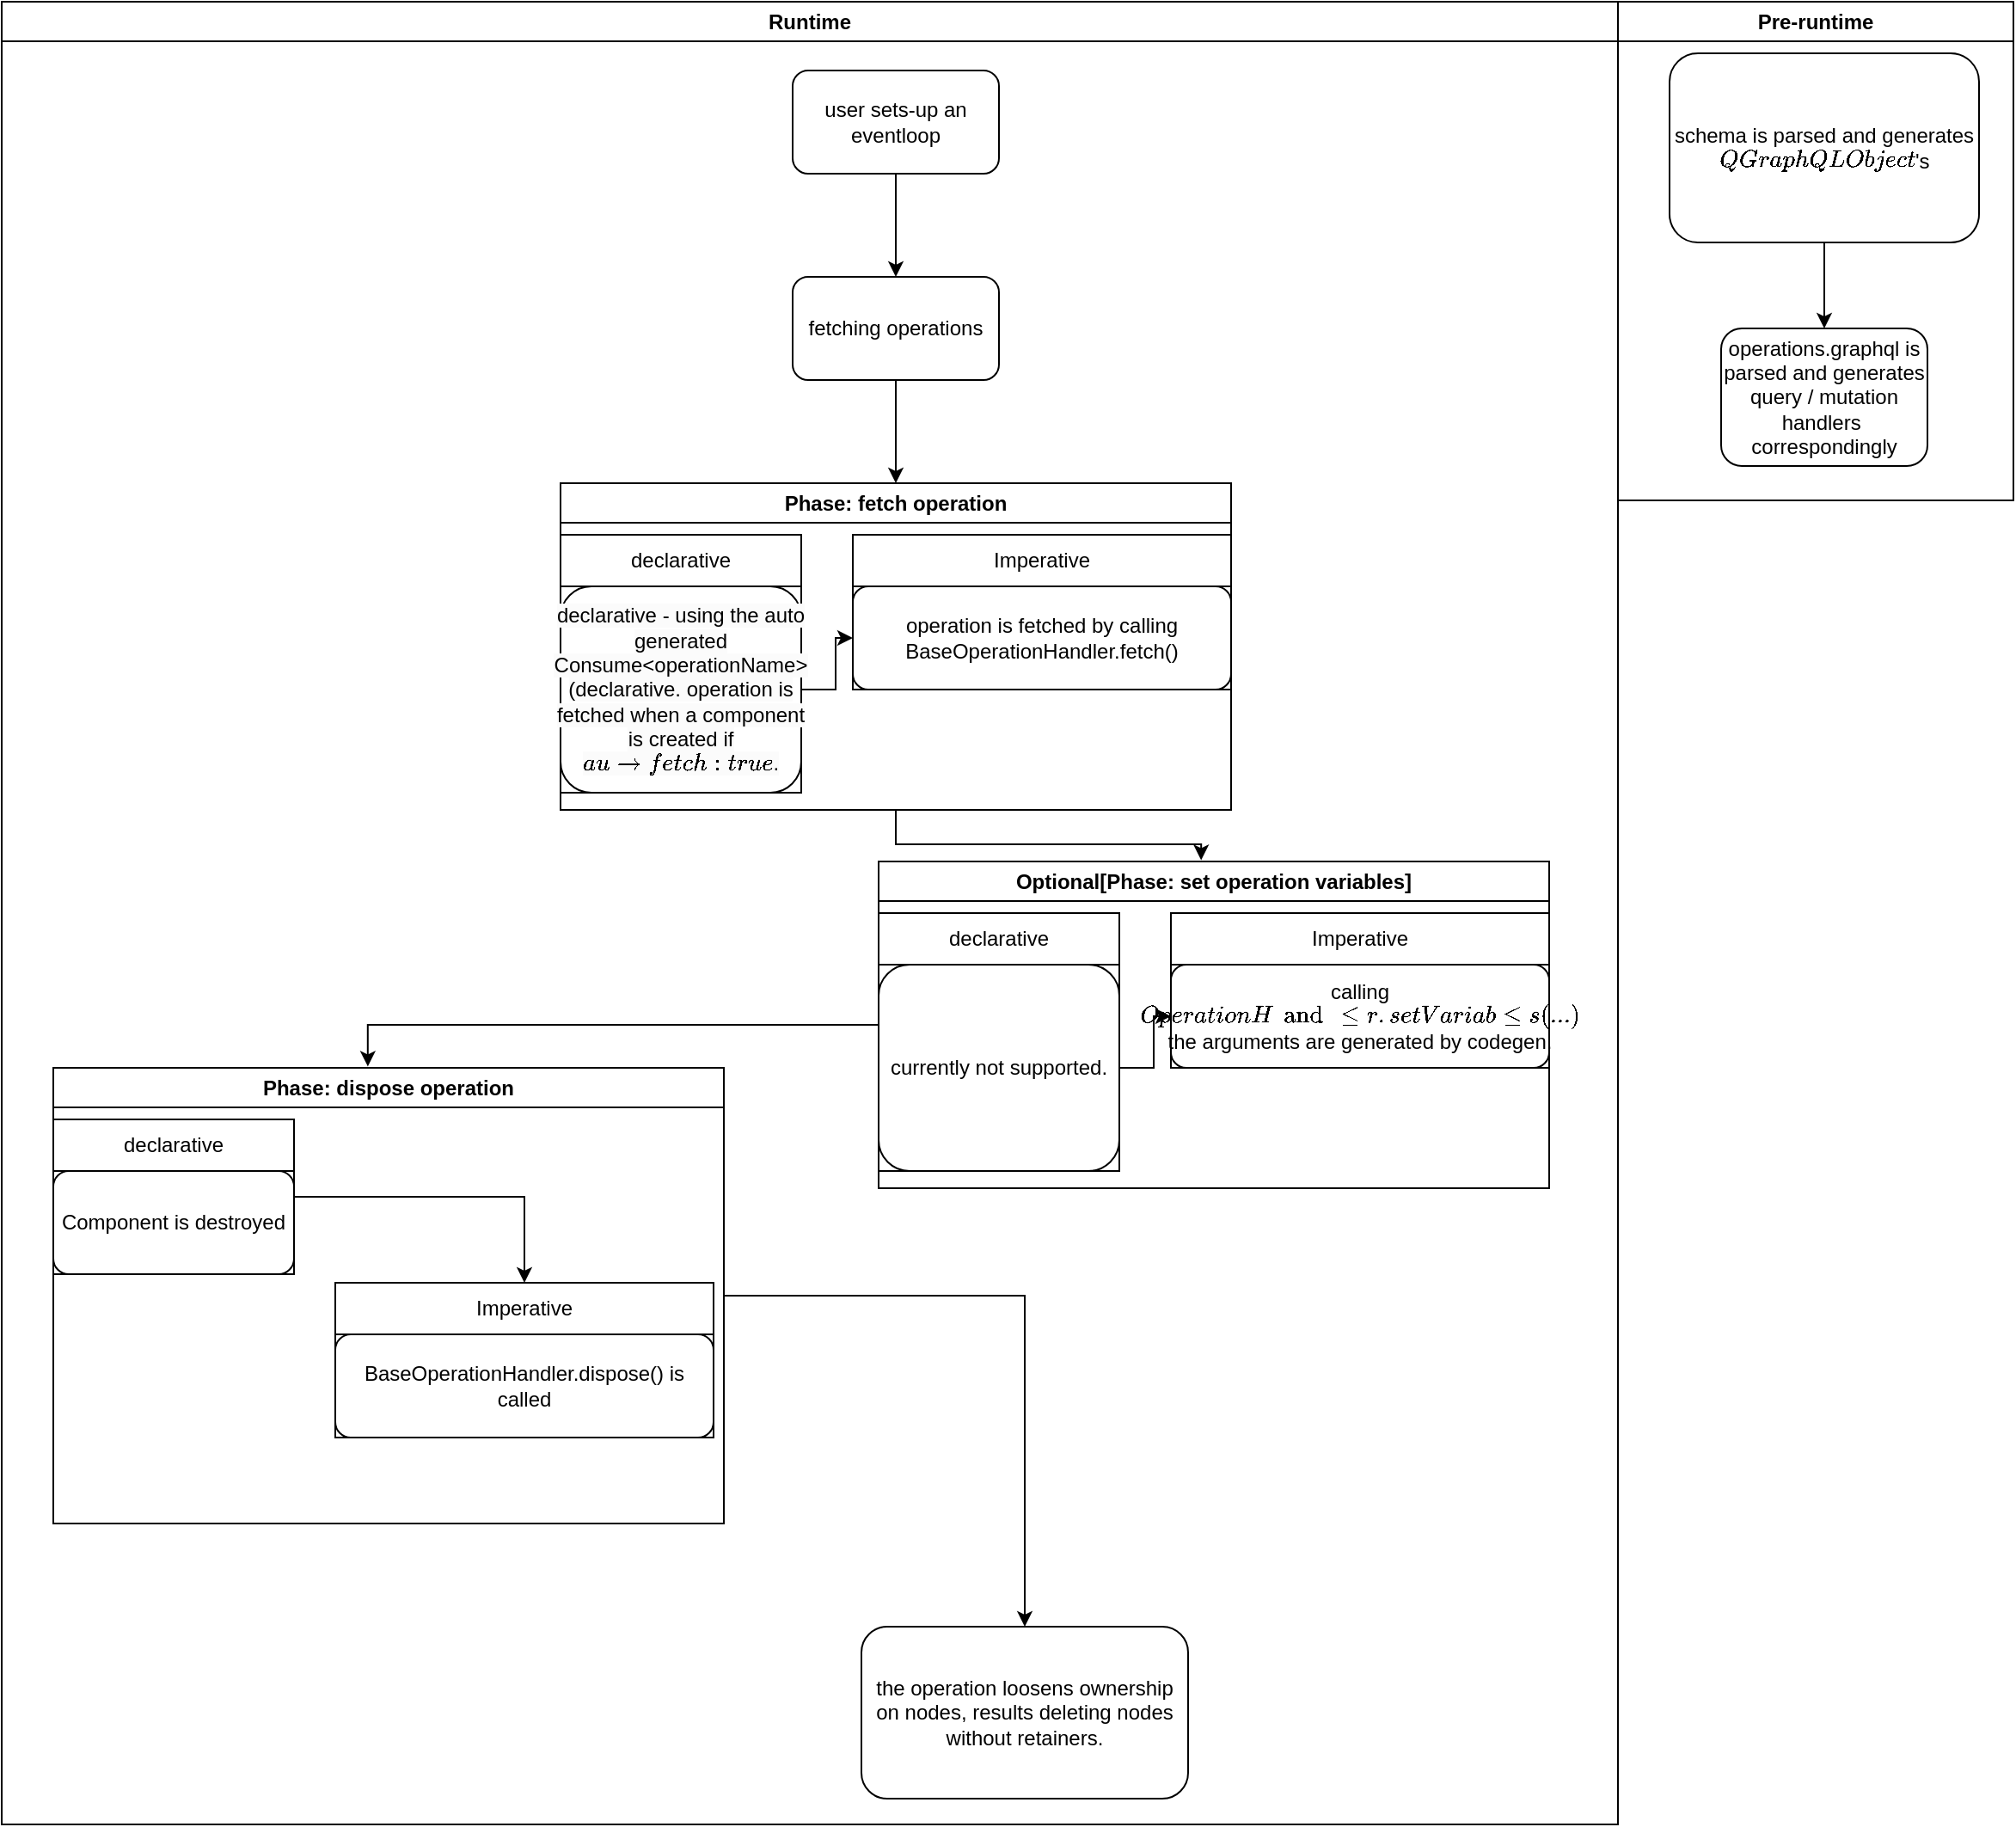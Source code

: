 <mxfile version="21.0.6" type="github">
  <diagram id="C5RBs43oDa-KdzZeNtuy" name="v0.3">
    <mxGraphModel dx="2770" dy="1066" grid="1" gridSize="10" guides="1" tooltips="1" connect="1" arrows="1" fold="1" page="1" pageScale="1" pageWidth="827" pageHeight="1169" math="0" shadow="0">
      <root>
        <mxCell id="WIyWlLk6GJQsqaUBKTNV-0" />
        <mxCell id="WIyWlLk6GJQsqaUBKTNV-1" parent="WIyWlLk6GJQsqaUBKTNV-0" />
        <mxCell id="EOmv4hRw70twa0YLxiHF-4" value="Pre-runtime&lt;br&gt;" style="swimlane;whiteSpace=wrap;html=1;" parent="WIyWlLk6GJQsqaUBKTNV-1" vertex="1">
          <mxGeometry x="250" y="40" width="230" height="290" as="geometry">
            <mxRectangle x="420" y="40" width="110" height="30" as="alternateBounds" />
          </mxGeometry>
        </mxCell>
        <mxCell id="EOmv4hRw70twa0YLxiHF-8" value="" style="edgeStyle=orthogonalEdgeStyle;rounded=0;orthogonalLoop=1;jettySize=auto;html=1;" parent="EOmv4hRw70twa0YLxiHF-4" source="EOmv4hRw70twa0YLxiHF-5" target="EOmv4hRw70twa0YLxiHF-7" edge="1">
          <mxGeometry relative="1" as="geometry" />
        </mxCell>
        <mxCell id="EOmv4hRw70twa0YLxiHF-5" value="schema is parsed and generates `QGraphQLObject`&#39;s" style="rounded=1;whiteSpace=wrap;html=1;" parent="EOmv4hRw70twa0YLxiHF-4" vertex="1">
          <mxGeometry x="30" y="30" width="180" height="110" as="geometry" />
        </mxCell>
        <mxCell id="EOmv4hRw70twa0YLxiHF-7" value="operations.graphql is parsed and generates query / mutation handlers&amp;nbsp; correspondingly" style="whiteSpace=wrap;html=1;rounded=1;" parent="EOmv4hRw70twa0YLxiHF-4" vertex="1">
          <mxGeometry x="60" y="190" width="120" height="80" as="geometry" />
        </mxCell>
        <mxCell id="vrsXb0neiV9GhgLSQQDM-0" value="Runtime&lt;br&gt;" style="swimlane;whiteSpace=wrap;html=1;" parent="WIyWlLk6GJQsqaUBKTNV-1" vertex="1">
          <mxGeometry x="-690" y="40" width="940" height="1060" as="geometry" />
        </mxCell>
        <mxCell id="Xat6MT_SiIzXH4kpxvsE-2" value="" style="edgeStyle=orthogonalEdgeStyle;rounded=0;orthogonalLoop=1;jettySize=auto;html=1;" parent="vrsXb0neiV9GhgLSQQDM-0" source="vrsXb0neiV9GhgLSQQDM-1" target="Xat6MT_SiIzXH4kpxvsE-1" edge="1">
          <mxGeometry relative="1" as="geometry" />
        </mxCell>
        <mxCell id="vrsXb0neiV9GhgLSQQDM-1" value="user sets-up an eventloop" style="rounded=1;whiteSpace=wrap;html=1;" parent="vrsXb0neiV9GhgLSQQDM-0" vertex="1">
          <mxGeometry x="460" y="40" width="120" height="60" as="geometry" />
        </mxCell>
        <mxCell id="Xat6MT_SiIzXH4kpxvsE-100" style="edgeStyle=orthogonalEdgeStyle;rounded=0;orthogonalLoop=1;jettySize=auto;html=1;" parent="vrsXb0neiV9GhgLSQQDM-0" source="Xat6MT_SiIzXH4kpxvsE-1" target="Xat6MT_SiIzXH4kpxvsE-36" edge="1">
          <mxGeometry relative="1" as="geometry" />
        </mxCell>
        <mxCell id="Xat6MT_SiIzXH4kpxvsE-1" value="fetching operations" style="whiteSpace=wrap;html=1;rounded=1;" parent="vrsXb0neiV9GhgLSQQDM-0" vertex="1">
          <mxGeometry x="460" y="160" width="120" height="60" as="geometry" />
        </mxCell>
        <mxCell id="Xat6MT_SiIzXH4kpxvsE-20" value="the operation loosens ownership on nodes, results deleting nodes without retainers." style="whiteSpace=wrap;html=1;rounded=1;" parent="vrsXb0neiV9GhgLSQQDM-0" vertex="1">
          <mxGeometry x="500" y="945" width="190" height="100" as="geometry" />
        </mxCell>
        <mxCell id="pxtggeWqsl1OcJ_jpayF-8" style="edgeStyle=orthogonalEdgeStyle;rounded=0;orthogonalLoop=1;jettySize=auto;html=1;entryX=0.481;entryY=-0.004;entryDx=0;entryDy=0;entryPerimeter=0;" edge="1" parent="vrsXb0neiV9GhgLSQQDM-0" source="Xat6MT_SiIzXH4kpxvsE-36" target="pxtggeWqsl1OcJ_jpayF-2">
          <mxGeometry relative="1" as="geometry" />
        </mxCell>
        <mxCell id="Xat6MT_SiIzXH4kpxvsE-36" value="Phase: fetch operation" style="swimlane;whiteSpace=wrap;html=1;" parent="vrsXb0neiV9GhgLSQQDM-0" vertex="1">
          <mxGeometry x="325" y="280" width="390" height="190" as="geometry" />
        </mxCell>
        <mxCell id="Xat6MT_SiIzXH4kpxvsE-37" value="declarative" style="swimlane;fontStyle=0;childLayout=stackLayout;horizontal=1;startSize=30;horizontalStack=0;resizeParent=1;resizeParentMax=0;resizeLast=0;collapsible=1;marginBottom=0;whiteSpace=wrap;html=1;" parent="Xat6MT_SiIzXH4kpxvsE-36" vertex="1">
          <mxGeometry y="30" width="140" height="150" as="geometry" />
        </mxCell>
        <mxCell id="Xat6MT_SiIzXH4kpxvsE-7" value="&lt;span style=&quot;color: rgb(0, 0, 0); font-family: Helvetica; font-size: 12px; font-style: normal; font-variant-ligatures: normal; font-variant-caps: normal; font-weight: 400; letter-spacing: normal; orphans: 2; text-align: center; text-indent: 0px; text-transform: none; widows: 2; word-spacing: 0px; -webkit-text-stroke-width: 0px; background-color: rgb(251, 251, 251); text-decoration-thickness: initial; text-decoration-style: initial; text-decoration-color: initial; float: none; display: inline !important;&quot;&gt;declarative - using the auto generated Consume&amp;lt;operationName&amp;gt; (declarative. operation is fetched when a component is created if `autofetch: true`.&lt;/span&gt;" style="whiteSpace=wrap;html=1;rounded=1;" parent="Xat6MT_SiIzXH4kpxvsE-37" vertex="1">
          <mxGeometry y="30" width="140" height="120" as="geometry" />
        </mxCell>
        <mxCell id="Xat6MT_SiIzXH4kpxvsE-41" value="Imperative" style="swimlane;fontStyle=0;childLayout=stackLayout;horizontal=1;startSize=30;horizontalStack=0;resizeParent=1;resizeParentMax=0;resizeLast=0;collapsible=1;marginBottom=0;whiteSpace=wrap;html=1;" parent="Xat6MT_SiIzXH4kpxvsE-36" vertex="1">
          <mxGeometry x="170" y="30" width="220" height="90" as="geometry" />
        </mxCell>
        <mxCell id="Xat6MT_SiIzXH4kpxvsE-16" value="operation is fetched by calling BaseOperationHandler.fetch()" style="whiteSpace=wrap;html=1;rounded=1;" parent="Xat6MT_SiIzXH4kpxvsE-41" vertex="1">
          <mxGeometry y="30" width="220" height="60" as="geometry" />
        </mxCell>
        <mxCell id="Xat6MT_SiIzXH4kpxvsE-91" style="edgeStyle=orthogonalEdgeStyle;rounded=0;orthogonalLoop=1;jettySize=auto;html=1;" parent="Xat6MT_SiIzXH4kpxvsE-36" source="Xat6MT_SiIzXH4kpxvsE-7" target="Xat6MT_SiIzXH4kpxvsE-16" edge="1">
          <mxGeometry relative="1" as="geometry" />
        </mxCell>
        <mxCell id="pxtggeWqsl1OcJ_jpayF-12" style="edgeStyle=orthogonalEdgeStyle;rounded=0;orthogonalLoop=1;jettySize=auto;html=1;" edge="1" parent="vrsXb0neiV9GhgLSQQDM-0" source="Xat6MT_SiIzXH4kpxvsE-85" target="Xat6MT_SiIzXH4kpxvsE-20">
          <mxGeometry relative="1" as="geometry" />
        </mxCell>
        <mxCell id="Xat6MT_SiIzXH4kpxvsE-85" value="Phase: dispose operation" style="swimlane;whiteSpace=wrap;html=1;" parent="vrsXb0neiV9GhgLSQQDM-0" vertex="1">
          <mxGeometry x="30" y="620" width="390" height="265" as="geometry" />
        </mxCell>
        <mxCell id="Xat6MT_SiIzXH4kpxvsE-92" style="edgeStyle=orthogonalEdgeStyle;rounded=0;orthogonalLoop=1;jettySize=auto;html=1;" parent="Xat6MT_SiIzXH4kpxvsE-85" source="Xat6MT_SiIzXH4kpxvsE-86" target="Xat6MT_SiIzXH4kpxvsE-88" edge="1">
          <mxGeometry relative="1" as="geometry" />
        </mxCell>
        <mxCell id="Xat6MT_SiIzXH4kpxvsE-86" value="declarative" style="swimlane;fontStyle=0;childLayout=stackLayout;horizontal=1;startSize=30;horizontalStack=0;resizeParent=1;resizeParentMax=0;resizeLast=0;collapsible=1;marginBottom=0;whiteSpace=wrap;html=1;" parent="Xat6MT_SiIzXH4kpxvsE-85" vertex="1">
          <mxGeometry y="30" width="140" height="90" as="geometry" />
        </mxCell>
        <mxCell id="Xat6MT_SiIzXH4kpxvsE-10" value="Component is destroyed" style="whiteSpace=wrap;html=1;rounded=1;" parent="Xat6MT_SiIzXH4kpxvsE-86" vertex="1">
          <mxGeometry y="30" width="140" height="60" as="geometry" />
        </mxCell>
        <mxCell id="Xat6MT_SiIzXH4kpxvsE-88" value="Imperative" style="swimlane;fontStyle=0;childLayout=stackLayout;horizontal=1;startSize=30;horizontalStack=0;resizeParent=1;resizeParentMax=0;resizeLast=0;collapsible=1;marginBottom=0;whiteSpace=wrap;html=1;" parent="Xat6MT_SiIzXH4kpxvsE-85" vertex="1">
          <mxGeometry x="164" y="125" width="220" height="90" as="geometry" />
        </mxCell>
        <mxCell id="Xat6MT_SiIzXH4kpxvsE-89" value="BaseOperationHandler.dispose() is called" style="whiteSpace=wrap;html=1;rounded=1;" parent="Xat6MT_SiIzXH4kpxvsE-88" vertex="1">
          <mxGeometry y="30" width="220" height="60" as="geometry" />
        </mxCell>
        <mxCell id="pxtggeWqsl1OcJ_jpayF-11" style="edgeStyle=orthogonalEdgeStyle;rounded=0;orthogonalLoop=1;jettySize=auto;html=1;entryX=0.469;entryY=-0.003;entryDx=0;entryDy=0;entryPerimeter=0;" edge="1" parent="vrsXb0neiV9GhgLSQQDM-0" source="pxtggeWqsl1OcJ_jpayF-2" target="Xat6MT_SiIzXH4kpxvsE-85">
          <mxGeometry relative="1" as="geometry" />
        </mxCell>
        <mxCell id="pxtggeWqsl1OcJ_jpayF-2" value="Optional[Phase: set operation variables]" style="swimlane;whiteSpace=wrap;html=1;startSize=23;" vertex="1" parent="vrsXb0neiV9GhgLSQQDM-0">
          <mxGeometry x="510" y="500" width="390" height="190" as="geometry" />
        </mxCell>
        <mxCell id="pxtggeWqsl1OcJ_jpayF-3" value="declarative" style="swimlane;fontStyle=0;childLayout=stackLayout;horizontal=1;startSize=30;horizontalStack=0;resizeParent=1;resizeParentMax=0;resizeLast=0;collapsible=1;marginBottom=0;whiteSpace=wrap;html=1;" vertex="1" parent="pxtggeWqsl1OcJ_jpayF-2">
          <mxGeometry y="30" width="140" height="150" as="geometry" />
        </mxCell>
        <mxCell id="pxtggeWqsl1OcJ_jpayF-4" value="currently not supported." style="whiteSpace=wrap;html=1;rounded=1;" vertex="1" parent="pxtggeWqsl1OcJ_jpayF-3">
          <mxGeometry y="30" width="140" height="120" as="geometry" />
        </mxCell>
        <mxCell id="pxtggeWqsl1OcJ_jpayF-5" value="Imperative" style="swimlane;fontStyle=0;childLayout=stackLayout;horizontal=1;startSize=30;horizontalStack=0;resizeParent=1;resizeParentMax=0;resizeLast=0;collapsible=1;marginBottom=0;whiteSpace=wrap;html=1;" vertex="1" parent="pxtggeWqsl1OcJ_jpayF-2">
          <mxGeometry x="170" y="30" width="220" height="90" as="geometry" />
        </mxCell>
        <mxCell id="pxtggeWqsl1OcJ_jpayF-6" value="calling `OperationHandler.setVariables(...)`&lt;br&gt;the arguments are generated by codegen." style="whiteSpace=wrap;html=1;rounded=1;" vertex="1" parent="pxtggeWqsl1OcJ_jpayF-5">
          <mxGeometry y="30" width="220" height="60" as="geometry" />
        </mxCell>
        <mxCell id="pxtggeWqsl1OcJ_jpayF-7" style="edgeStyle=orthogonalEdgeStyle;rounded=0;orthogonalLoop=1;jettySize=auto;html=1;" edge="1" parent="pxtggeWqsl1OcJ_jpayF-2" source="pxtggeWqsl1OcJ_jpayF-4" target="pxtggeWqsl1OcJ_jpayF-6">
          <mxGeometry relative="1" as="geometry" />
        </mxCell>
      </root>
    </mxGraphModel>
  </diagram>
</mxfile>
